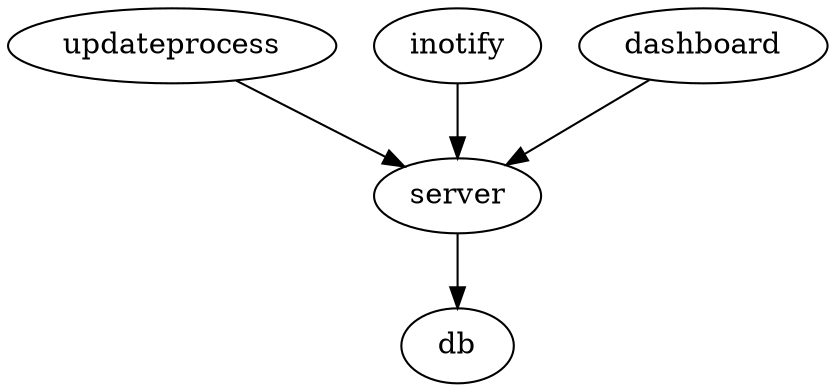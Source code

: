 digraph G {
    db
    server
    updateprocess
    inotify
    dashboard

    updateprocess -> server
    inotify -> server
    dashboard -> server
    server -> db
}
